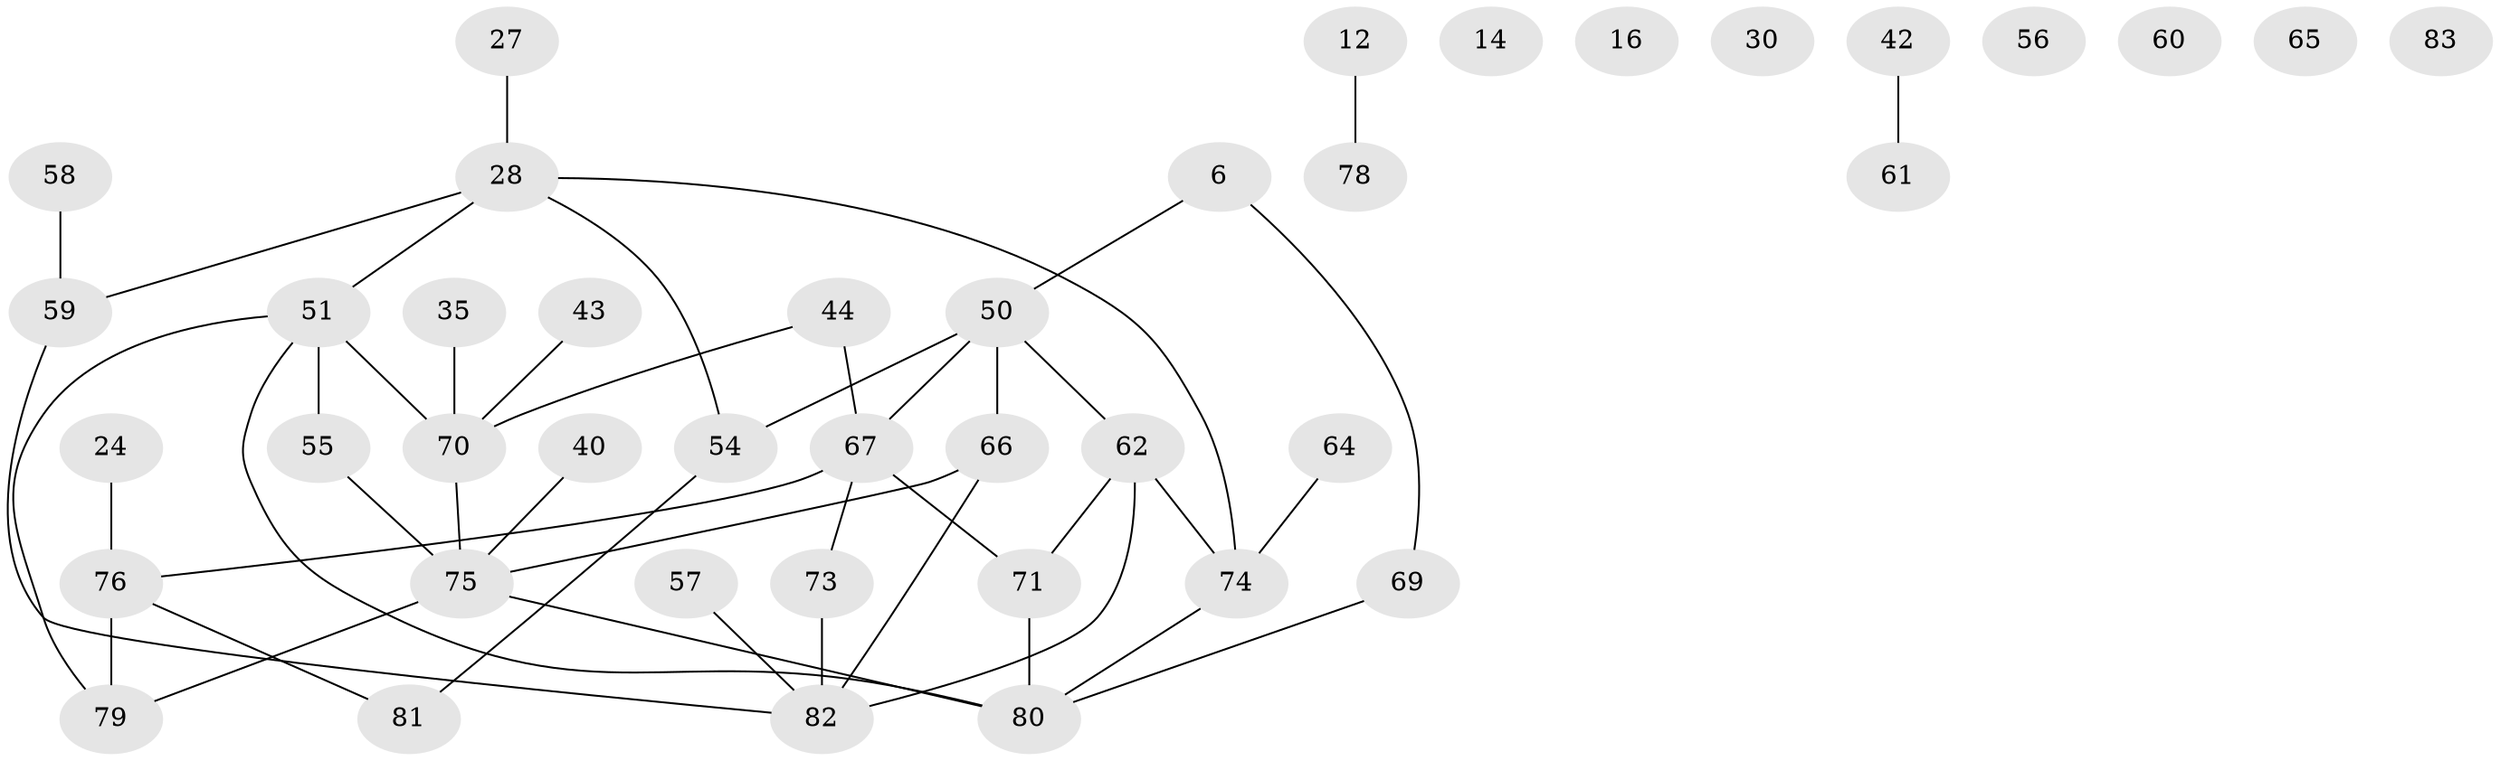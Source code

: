 // original degree distribution, {2: 0.25301204819277107, 3: 0.1927710843373494, 4: 0.13253012048192772, 1: 0.24096385542168675, 0: 0.08433734939759036, 5: 0.060240963855421686, 7: 0.012048192771084338, 6: 0.024096385542168676}
// Generated by graph-tools (version 1.1) at 2025/39/03/09/25 04:39:58]
// undirected, 41 vertices, 46 edges
graph export_dot {
graph [start="1"]
  node [color=gray90,style=filled];
  6;
  12;
  14;
  16;
  24;
  27;
  28;
  30;
  35;
  40;
  42;
  43;
  44;
  50 [super="+32"];
  51 [super="+7+26"];
  54 [super="+8"];
  55;
  56;
  57;
  58;
  59 [super="+52+41"];
  60;
  61;
  62 [super="+13+38+37"];
  64;
  65;
  66 [super="+1"];
  67 [super="+31"];
  69;
  70 [super="+53"];
  71 [super="+63"];
  73;
  74 [super="+20+49"];
  75;
  76;
  78;
  79 [super="+33+23+46"];
  80 [super="+10+25+68+72+77+21+22"];
  81;
  82 [super="+39"];
  83;
  6 -- 50;
  6 -- 69;
  12 -- 78;
  24 -- 76;
  27 -- 28;
  28 -- 54 [weight=2];
  28 -- 59 [weight=2];
  28 -- 51;
  28 -- 74;
  35 -- 70;
  40 -- 75;
  42 -- 61;
  43 -- 70;
  44 -- 67 [weight=2];
  44 -- 70 [weight=2];
  50 -- 66;
  50 -- 54;
  50 -- 67;
  50 -- 62;
  51 -- 70;
  51 -- 55;
  51 -- 80;
  51 -- 79;
  54 -- 81;
  55 -- 75;
  57 -- 82;
  58 -- 59;
  59 -- 82 [weight=2];
  62 -- 71 [weight=3];
  62 -- 74 [weight=2];
  62 -- 82 [weight=2];
  64 -- 74;
  66 -- 82;
  66 -- 75;
  67 -- 71 [weight=2];
  67 -- 73 [weight=2];
  67 -- 76;
  69 -- 80;
  70 -- 75;
  71 -- 80;
  73 -- 82;
  74 -- 80;
  75 -- 80;
  75 -- 79;
  76 -- 79;
  76 -- 81;
}
